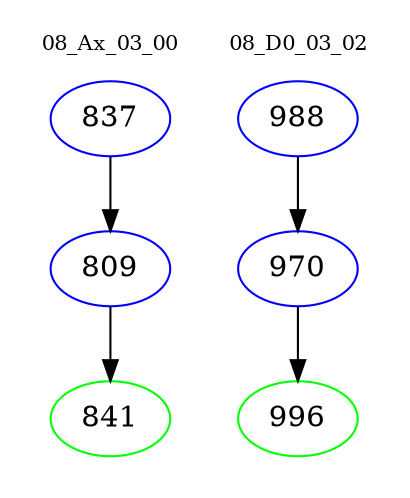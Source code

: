digraph{
subgraph cluster_0 {
color = white
label = "08_Ax_03_00";
fontsize=10;
T0_837 [label="837", color="blue"]
T0_837 -> T0_809 [color="black"]
T0_809 [label="809", color="blue"]
T0_809 -> T0_841 [color="black"]
T0_841 [label="841", color="green"]
}
subgraph cluster_1 {
color = white
label = "08_D0_03_02";
fontsize=10;
T1_988 [label="988", color="blue"]
T1_988 -> T1_970 [color="black"]
T1_970 [label="970", color="blue"]
T1_970 -> T1_996 [color="black"]
T1_996 [label="996", color="green"]
}
}
